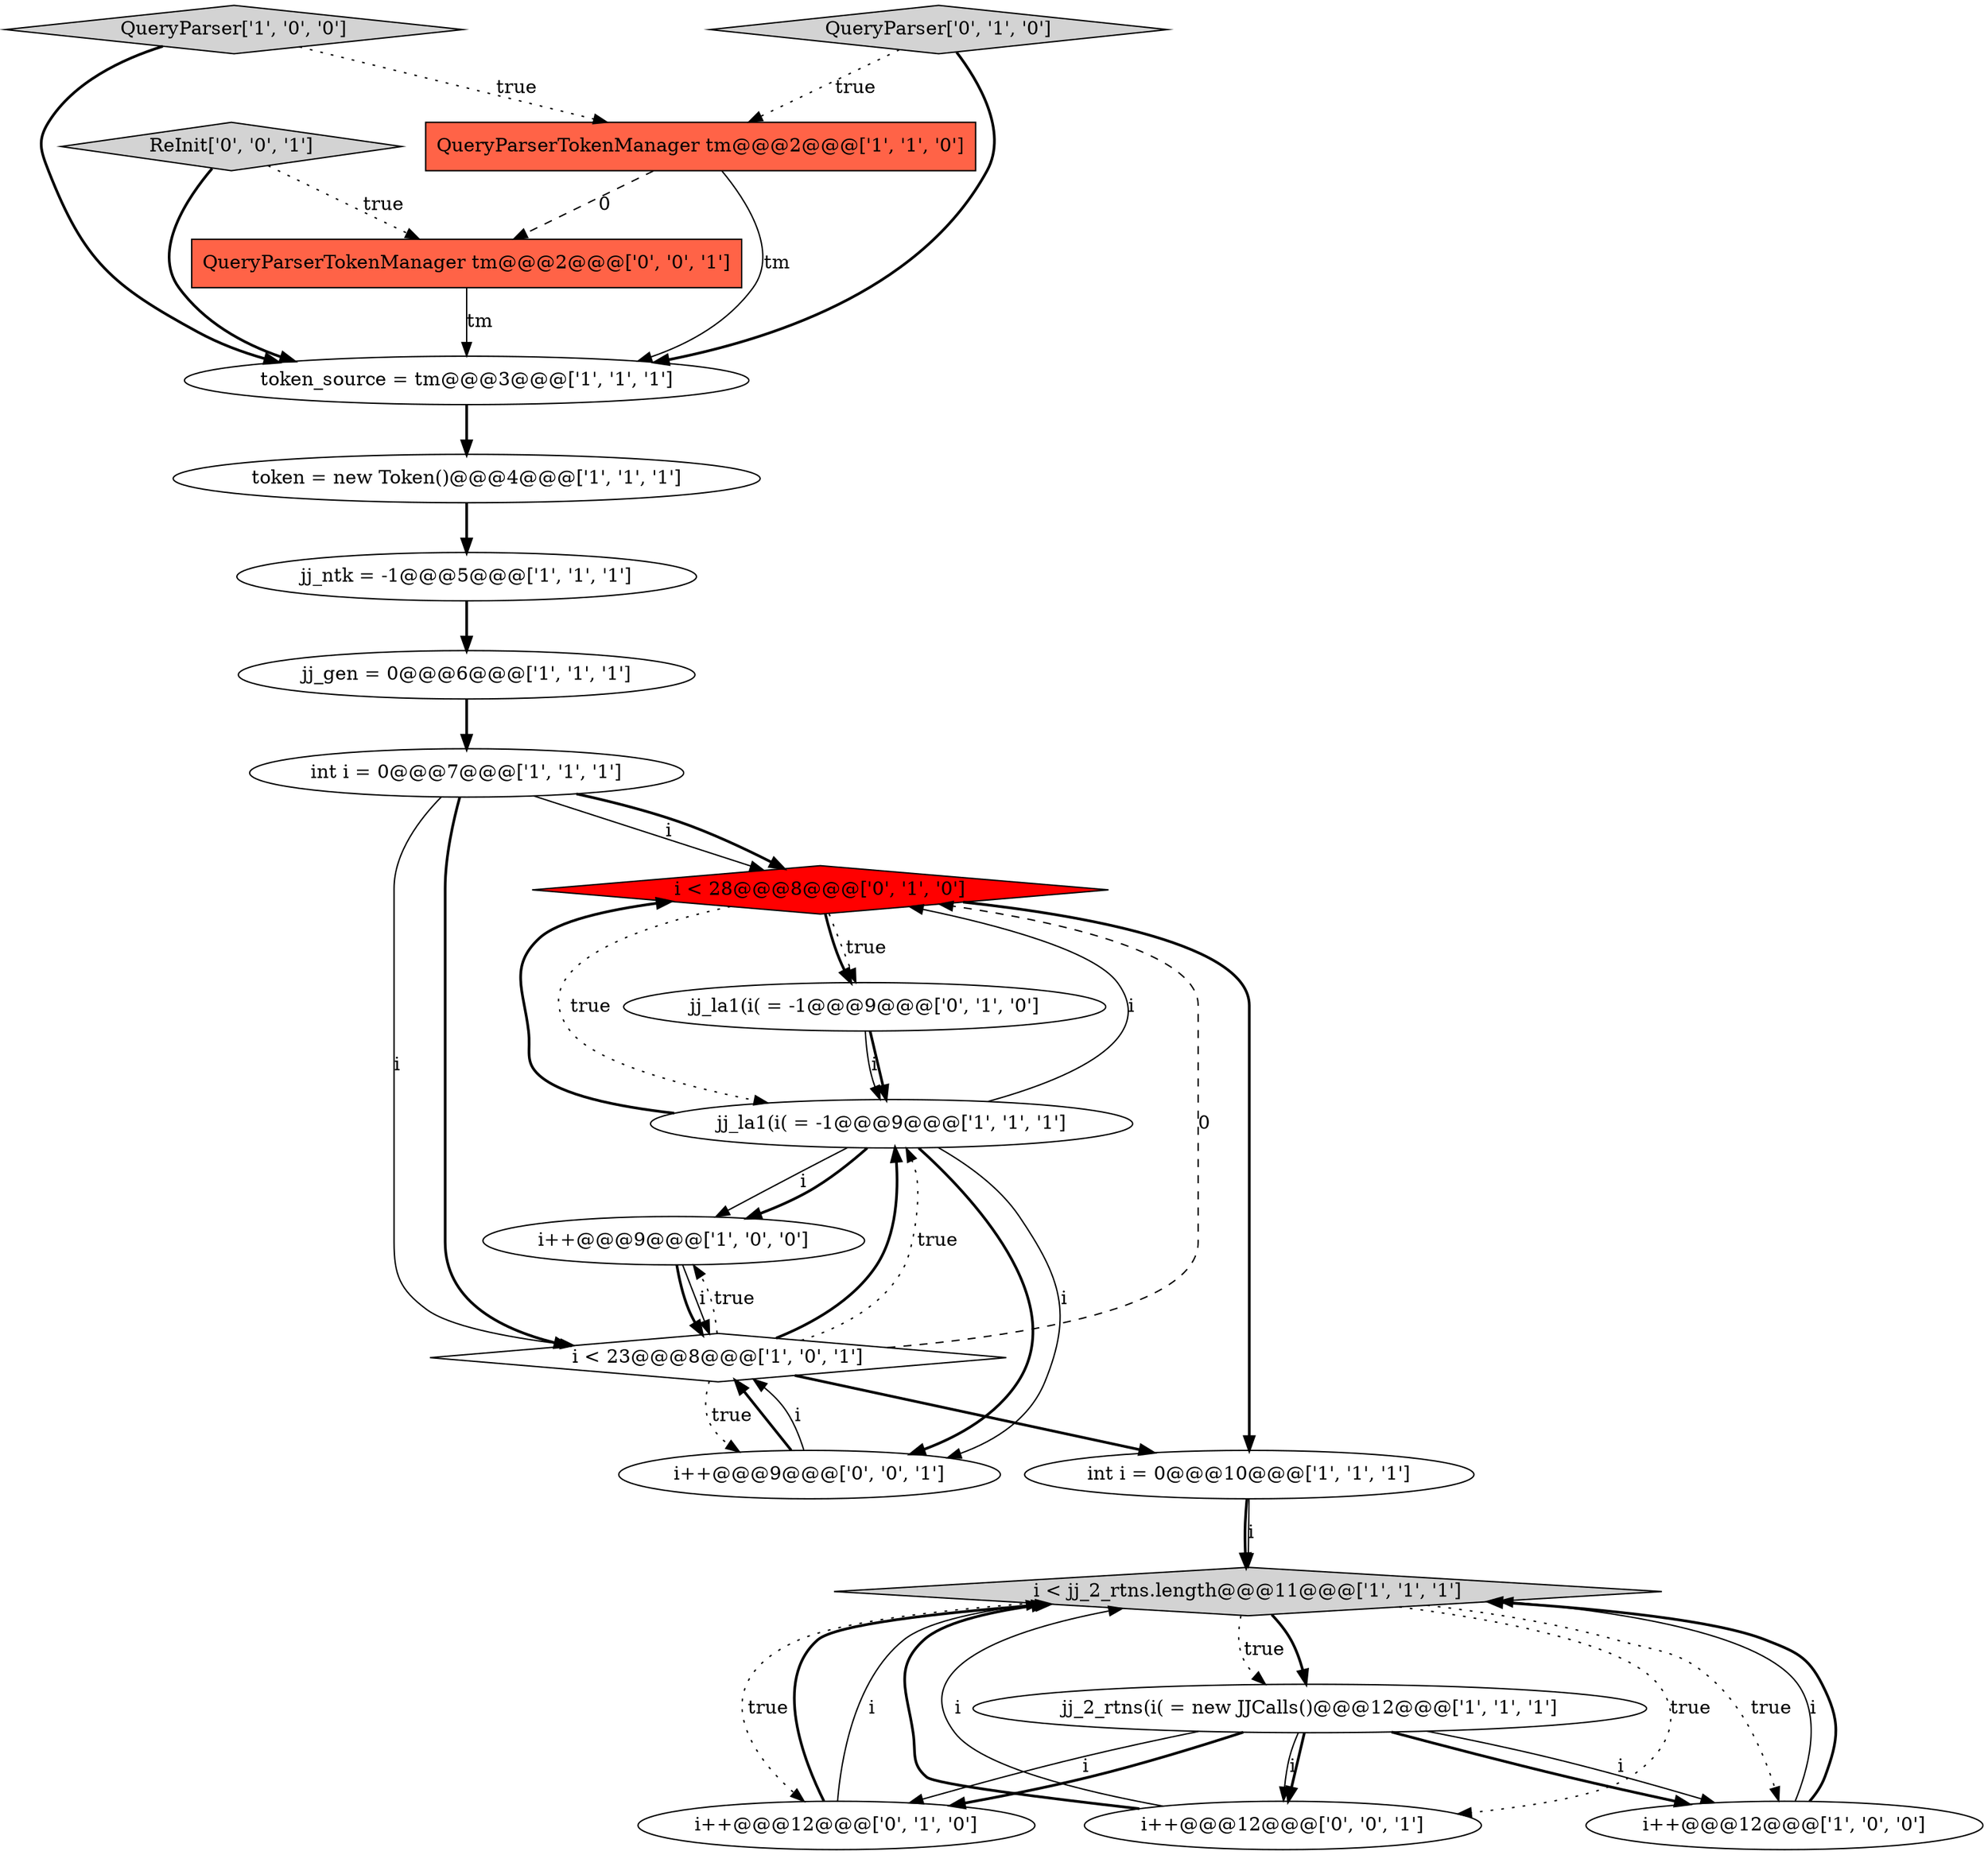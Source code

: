 digraph {
17 [style = filled, label = "i < 28@@@8@@@['0', '1', '0']", fillcolor = red, shape = diamond image = "AAA1AAABBB2BBB"];
8 [style = filled, label = "jj_ntk = -1@@@5@@@['1', '1', '1']", fillcolor = white, shape = ellipse image = "AAA0AAABBB1BBB"];
4 [style = filled, label = "token_source = tm@@@3@@@['1', '1', '1']", fillcolor = white, shape = ellipse image = "AAA0AAABBB1BBB"];
9 [style = filled, label = "int i = 0@@@10@@@['1', '1', '1']", fillcolor = white, shape = ellipse image = "AAA0AAABBB1BBB"];
16 [style = filled, label = "i++@@@12@@@['0', '1', '0']", fillcolor = white, shape = ellipse image = "AAA0AAABBB2BBB"];
11 [style = filled, label = "int i = 0@@@7@@@['1', '1', '1']", fillcolor = white, shape = ellipse image = "AAA0AAABBB1BBB"];
13 [style = filled, label = "i < 23@@@8@@@['1', '0', '1']", fillcolor = white, shape = diamond image = "AAA0AAABBB1BBB"];
12 [style = filled, label = "jj_2_rtns(i( = new JJCalls()@@@12@@@['1', '1', '1']", fillcolor = white, shape = ellipse image = "AAA0AAABBB1BBB"];
0 [style = filled, label = "jj_gen = 0@@@6@@@['1', '1', '1']", fillcolor = white, shape = ellipse image = "AAA0AAABBB1BBB"];
6 [style = filled, label = "token = new Token()@@@4@@@['1', '1', '1']", fillcolor = white, shape = ellipse image = "AAA0AAABBB1BBB"];
15 [style = filled, label = "jj_la1(i( = -1@@@9@@@['0', '1', '0']", fillcolor = white, shape = ellipse image = "AAA0AAABBB2BBB"];
1 [style = filled, label = "QueryParser['1', '0', '0']", fillcolor = lightgray, shape = diamond image = "AAA0AAABBB1BBB"];
19 [style = filled, label = "ReInit['0', '0', '1']", fillcolor = lightgray, shape = diamond image = "AAA0AAABBB3BBB"];
10 [style = filled, label = "jj_la1(i( = -1@@@9@@@['1', '1', '1']", fillcolor = white, shape = ellipse image = "AAA0AAABBB1BBB"];
20 [style = filled, label = "i++@@@9@@@['0', '0', '1']", fillcolor = white, shape = ellipse image = "AAA0AAABBB3BBB"];
21 [style = filled, label = "i++@@@12@@@['0', '0', '1']", fillcolor = white, shape = ellipse image = "AAA0AAABBB3BBB"];
14 [style = filled, label = "QueryParser['0', '1', '0']", fillcolor = lightgray, shape = diamond image = "AAA0AAABBB2BBB"];
3 [style = filled, label = "i < jj_2_rtns.length@@@11@@@['1', '1', '1']", fillcolor = lightgray, shape = diamond image = "AAA0AAABBB1BBB"];
7 [style = filled, label = "i++@@@12@@@['1', '0', '0']", fillcolor = white, shape = ellipse image = "AAA0AAABBB1BBB"];
2 [style = filled, label = "i++@@@9@@@['1', '0', '0']", fillcolor = white, shape = ellipse image = "AAA0AAABBB1BBB"];
18 [style = filled, label = "QueryParserTokenManager tm@@@2@@@['0', '0', '1']", fillcolor = tomato, shape = box image = "AAA0AAABBB3BBB"];
5 [style = filled, label = "QueryParserTokenManager tm@@@2@@@['1', '1', '0']", fillcolor = tomato, shape = box image = "AAA0AAABBB1BBB"];
5->4 [style = solid, label="tm"];
13->10 [style = bold, label=""];
16->3 [style = bold, label=""];
1->4 [style = bold, label=""];
15->10 [style = bold, label=""];
10->20 [style = bold, label=""];
3->7 [style = dotted, label="true"];
20->13 [style = bold, label=""];
11->13 [style = solid, label="i"];
12->16 [style = solid, label="i"];
7->3 [style = solid, label="i"];
4->6 [style = bold, label=""];
12->21 [style = bold, label=""];
10->17 [style = solid, label="i"];
11->17 [style = solid, label="i"];
17->9 [style = bold, label=""];
13->20 [style = dotted, label="true"];
10->2 [style = solid, label="i"];
19->18 [style = dotted, label="true"];
13->17 [style = dashed, label="0"];
0->11 [style = bold, label=""];
2->13 [style = solid, label="i"];
10->17 [style = bold, label=""];
12->16 [style = bold, label=""];
3->12 [style = bold, label=""];
21->3 [style = bold, label=""];
13->10 [style = dotted, label="true"];
5->18 [style = dashed, label="0"];
12->7 [style = bold, label=""];
7->3 [style = bold, label=""];
20->13 [style = solid, label="i"];
18->4 [style = solid, label="tm"];
2->13 [style = bold, label=""];
8->0 [style = bold, label=""];
16->3 [style = solid, label="i"];
13->2 [style = dotted, label="true"];
17->10 [style = dotted, label="true"];
17->15 [style = dotted, label="true"];
14->5 [style = dotted, label="true"];
3->21 [style = dotted, label="true"];
3->12 [style = dotted, label="true"];
11->13 [style = bold, label=""];
6->8 [style = bold, label=""];
17->15 [style = bold, label=""];
12->21 [style = solid, label="i"];
9->3 [style = bold, label=""];
11->17 [style = bold, label=""];
10->2 [style = bold, label=""];
13->9 [style = bold, label=""];
19->4 [style = bold, label=""];
21->3 [style = solid, label="i"];
12->7 [style = solid, label="i"];
1->5 [style = dotted, label="true"];
3->16 [style = dotted, label="true"];
10->20 [style = solid, label="i"];
9->3 [style = solid, label="i"];
15->10 [style = solid, label="i"];
14->4 [style = bold, label=""];
}
